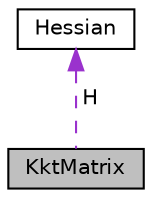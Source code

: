 digraph "KktMatrix"
{
 // INTERACTIVE_SVG=YES
 // LATEX_PDF_SIZE
  edge [fontname="Helvetica",fontsize="10",labelfontname="Helvetica",labelfontsize="10"];
  node [fontname="Helvetica",fontsize="10",shape=record];
  Node1 [label="KktMatrix",height=0.2,width=0.4,color="black", fillcolor="grey75", style="filled", fontcolor="black",tooltip="A type to represent the left-hand side matrix of a KKT equation."];
  Node2 -> Node1 [dir="back",color="darkorchid3",fontsize="10",style="dashed",label=" H" ,fontname="Helvetica"];
  Node2 [label="Hessian",height=0.2,width=0.4,color="black", fillcolor="white", style="filled",URL="$structReaktoro_1_1Hessian.html",tooltip="A type to describe the Hessian of an objective function."];
}

